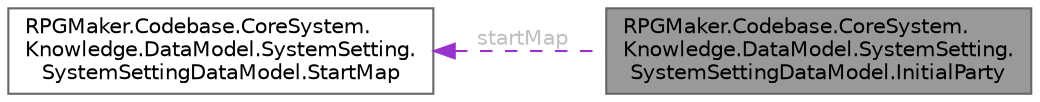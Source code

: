 digraph "RPGMaker.Codebase.CoreSystem.Knowledge.DataModel.SystemSetting.SystemSettingDataModel.InitialParty"
{
 // LATEX_PDF_SIZE
  bgcolor="transparent";
  edge [fontname=Helvetica,fontsize=10,labelfontname=Helvetica,labelfontsize=10];
  node [fontname=Helvetica,fontsize=10,shape=box,height=0.2,width=0.4];
  rankdir="LR";
  Node1 [id="Node000001",label="RPGMaker.Codebase.CoreSystem.\lKnowledge.DataModel.SystemSetting.\lSystemSettingDataModel.InitialParty",height=0.2,width=0.4,color="gray40", fillcolor="grey60", style="filled", fontcolor="black",tooltip="😁 初期パーティー"];
  Node2 -> Node1 [id="edge1_Node000001_Node000002",dir="back",color="darkorchid3",style="dashed",tooltip=" ",label=" startMap",fontcolor="grey" ];
  Node2 [id="Node000002",label="RPGMaker.Codebase.CoreSystem.\lKnowledge.DataModel.SystemSetting.\lSystemSettingDataModel.StartMap",height=0.2,width=0.4,color="gray40", fillcolor="white", style="filled",URL="$dd/d74/class_r_p_g_maker_1_1_codebase_1_1_core_system_1_1_knowledge_1_1_data_model_1_1_system_setting_1783ee6b6efe4675c8c39db7c7a3a93f6.html",tooltip="😁 開始マップ"];
}
